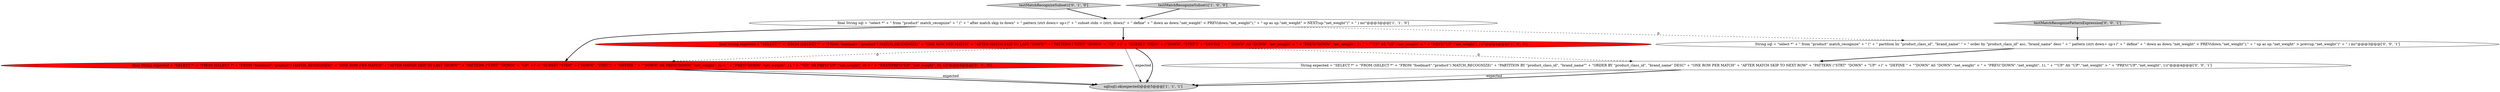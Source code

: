 digraph {
1 [style = filled, label = "sql(sql).ok(expected)@@@5@@@['1', '1', '1']", fillcolor = lightgray, shape = ellipse image = "AAA0AAABBB1BBB"];
5 [style = filled, label = "final String expected = \"SELECT *\" + \"FROM (SELECT *\" + \"FROM \"foodmart\".\"product\") MATCH_RECOGNIZE(\" + \"ONE ROW PER MATCH\" + \"AFTER MATCH SKIP TO LAST \"DOWN\"\" + \"PATTERN (\"STRT\" \"DOWN\" + \"UP\" +)\" + \"SUBSET \"STDN\" = (\"DOWN\", \"STRT\")\" + \"DEFINE \" + \"\"DOWN\" AS PREV(\"DOWN\".\"net_weight\", 0) < \" + \"PREV(\"DOWN\".\"net_weight\", 1), \" + \"\"UP\" AS PREV(\"UP\".\"net_weight\", 0) > \" + \"NEXT(PREV(\"UP\".\"net_weight\", 0), 1))\"@@@4@@@['0', '1', '0']", fillcolor = red, shape = ellipse image = "AAA1AAABBB2BBB"];
0 [style = filled, label = "final String expected = \"SELECT *\" + \"FROM (SELECT *\" + \"FROM \"foodmart\".\"product\") MATCH_RECOGNIZE(\" + \"ONE ROW PER MATCH\" + \"AFTER MATCH SKIP TO LAST \"DOWN\"\" + \"PATTERN (\"STRT\" \"DOWN\" + \"UP\" +)\" + \"SUBSET \"STDN\" = (\"DOWN\", \"STRT\")\" + \"DEFINE \" + \"\"DOWN\" AS \"DOWN\".\"net_weight\" < \" + \"PREV(\"DOWN\".\"net_weight\", 1), \" + \"\"UP\" AS \"UP\".\"net_weight\" > \" + \"NEXT(\"UP\".\"net_weight\", 1))\"@@@4@@@['1', '0', '0']", fillcolor = red, shape = ellipse image = "AAA1AAABBB1BBB"];
4 [style = filled, label = "testMatchRecognizeSubset1['0', '1', '0']", fillcolor = lightgray, shape = diamond image = "AAA0AAABBB2BBB"];
2 [style = filled, label = "testMatchRecognizeSubset1['1', '0', '0']", fillcolor = lightgray, shape = diamond image = "AAA0AAABBB1BBB"];
6 [style = filled, label = "String sql = \"select *\" + \" from \"product\" match_recognize\" + \" (\" + \" partition by \"product_class_id\", \"brand_name\" \" + \" order by \"product_class_id\" asc, \"brand_name\" desc \" + \" pattern (strt down+ up+)\" + \" define\" + \" down as down.\"net_weight\" < PREV(down.\"net_weight\"),\" + \" up as up.\"net_weight\" > prev(up.\"net_weight\")\" + \" ) mr\"@@@3@@@['0', '0', '1']", fillcolor = white, shape = ellipse image = "AAA0AAABBB3BBB"];
7 [style = filled, label = "String expected = \"SELECT *\" + \"FROM (SELECT *\" + \"FROM \"foodmart\".\"product\") MATCH_RECOGNIZE(\" + \"PARTITION BY \"product_class_id\", \"brand_name\"\" + \"ORDER BY \"product_class_id\", \"brand_name\" DESC\" + \"ONE ROW PER MATCH\" + \"AFTER MATCH SKIP TO NEXT ROW\" + \"PATTERN (\"STRT\" \"DOWN\" + \"UP\" +)\" + \"DEFINE \" + \"\"DOWN\" AS \"DOWN\".\"net_weight\" < \" + \"PREV(\"DOWN\".\"net_weight\", 1), \" + \"\"UP\" AS \"UP\".\"net_weight\" > \" + \"PREV(\"UP\".\"net_weight\", 1))\"@@@4@@@['0', '0', '1']", fillcolor = white, shape = ellipse image = "AAA0AAABBB3BBB"];
8 [style = filled, label = "testMatchRecognizePatternExpression['0', '0', '1']", fillcolor = lightgray, shape = diamond image = "AAA0AAABBB3BBB"];
3 [style = filled, label = "final String sql = \"select *\" + \" from \"product\" match_recognize\" + \" (\" + \" after match skip to down\" + \" pattern (strt down+ up+)\" + \" subset stdn = (strt, down)\" + \" define\" + \" down as down.\"net_weight\" < PREV(down.\"net_weight\"),\" + \" up as up.\"net_weight\" > NEXT(up.\"net_weight\")\" + \" ) mr\"@@@3@@@['1', '1', '0']", fillcolor = white, shape = ellipse image = "AAA0AAABBB1BBB"];
0->1 [style = solid, label="expected"];
7->1 [style = solid, label="expected"];
5->1 [style = bold, label=""];
4->3 [style = bold, label=""];
3->5 [style = bold, label=""];
8->6 [style = bold, label=""];
3->6 [style = dashed, label="0"];
7->1 [style = bold, label=""];
6->7 [style = bold, label=""];
0->5 [style = dashed, label="0"];
0->7 [style = dashed, label="0"];
0->1 [style = bold, label=""];
3->0 [style = bold, label=""];
2->3 [style = bold, label=""];
5->1 [style = solid, label="expected"];
}

